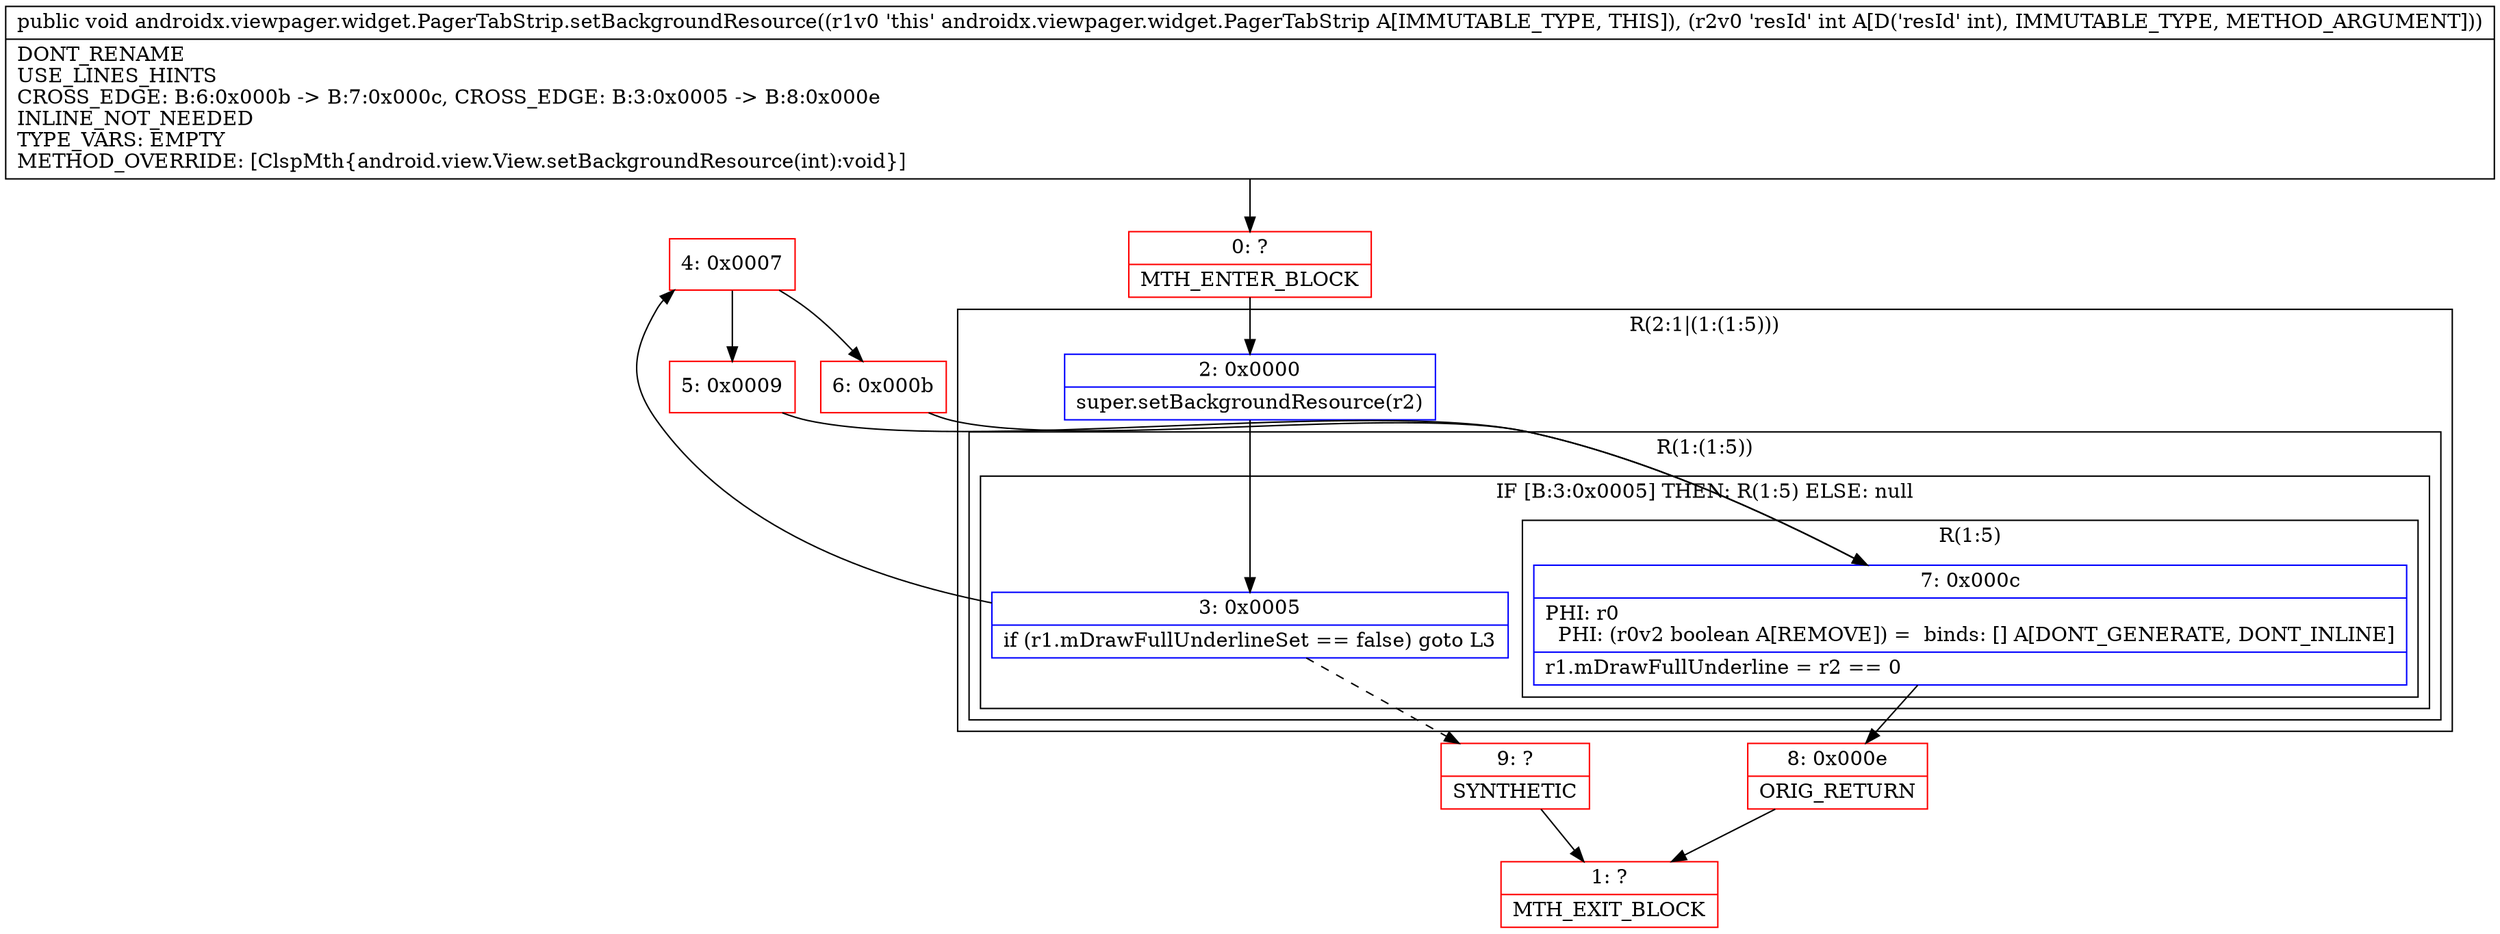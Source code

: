 digraph "CFG forandroidx.viewpager.widget.PagerTabStrip.setBackgroundResource(I)V" {
subgraph cluster_Region_770006809 {
label = "R(2:1|(1:(1:5)))";
node [shape=record,color=blue];
Node_2 [shape=record,label="{2\:\ 0x0000|super.setBackgroundResource(r2)\l}"];
subgraph cluster_Region_563818919 {
label = "R(1:(1:5))";
node [shape=record,color=blue];
subgraph cluster_IfRegion_2051413792 {
label = "IF [B:3:0x0005] THEN: R(1:5) ELSE: null";
node [shape=record,color=blue];
Node_3 [shape=record,label="{3\:\ 0x0005|if (r1.mDrawFullUnderlineSet == false) goto L3\l}"];
subgraph cluster_Region_2119783577 {
label = "R(1:5)";
node [shape=record,color=blue];
Node_7 [shape=record,label="{7\:\ 0x000c|PHI: r0 \l  PHI: (r0v2 boolean A[REMOVE]) =  binds: [] A[DONT_GENERATE, DONT_INLINE]\l|r1.mDrawFullUnderline = r2 == 0\l}"];
}
}
}
}
Node_0 [shape=record,color=red,label="{0\:\ ?|MTH_ENTER_BLOCK\l}"];
Node_4 [shape=record,color=red,label="{4\:\ 0x0007}"];
Node_5 [shape=record,color=red,label="{5\:\ 0x0009}"];
Node_8 [shape=record,color=red,label="{8\:\ 0x000e|ORIG_RETURN\l}"];
Node_1 [shape=record,color=red,label="{1\:\ ?|MTH_EXIT_BLOCK\l}"];
Node_6 [shape=record,color=red,label="{6\:\ 0x000b}"];
Node_9 [shape=record,color=red,label="{9\:\ ?|SYNTHETIC\l}"];
MethodNode[shape=record,label="{public void androidx.viewpager.widget.PagerTabStrip.setBackgroundResource((r1v0 'this' androidx.viewpager.widget.PagerTabStrip A[IMMUTABLE_TYPE, THIS]), (r2v0 'resId' int A[D('resId' int), IMMUTABLE_TYPE, METHOD_ARGUMENT]))  | DONT_RENAME\lUSE_LINES_HINTS\lCROSS_EDGE: B:6:0x000b \-\> B:7:0x000c, CROSS_EDGE: B:3:0x0005 \-\> B:8:0x000e\lINLINE_NOT_NEEDED\lTYPE_VARS: EMPTY\lMETHOD_OVERRIDE: [ClspMth\{android.view.View.setBackgroundResource(int):void\}]\l}"];
MethodNode -> Node_0;Node_2 -> Node_3;
Node_3 -> Node_4;
Node_3 -> Node_9[style=dashed];
Node_7 -> Node_8;
Node_0 -> Node_2;
Node_4 -> Node_5;
Node_4 -> Node_6;
Node_5 -> Node_7;
Node_8 -> Node_1;
Node_6 -> Node_7;
Node_9 -> Node_1;
}

